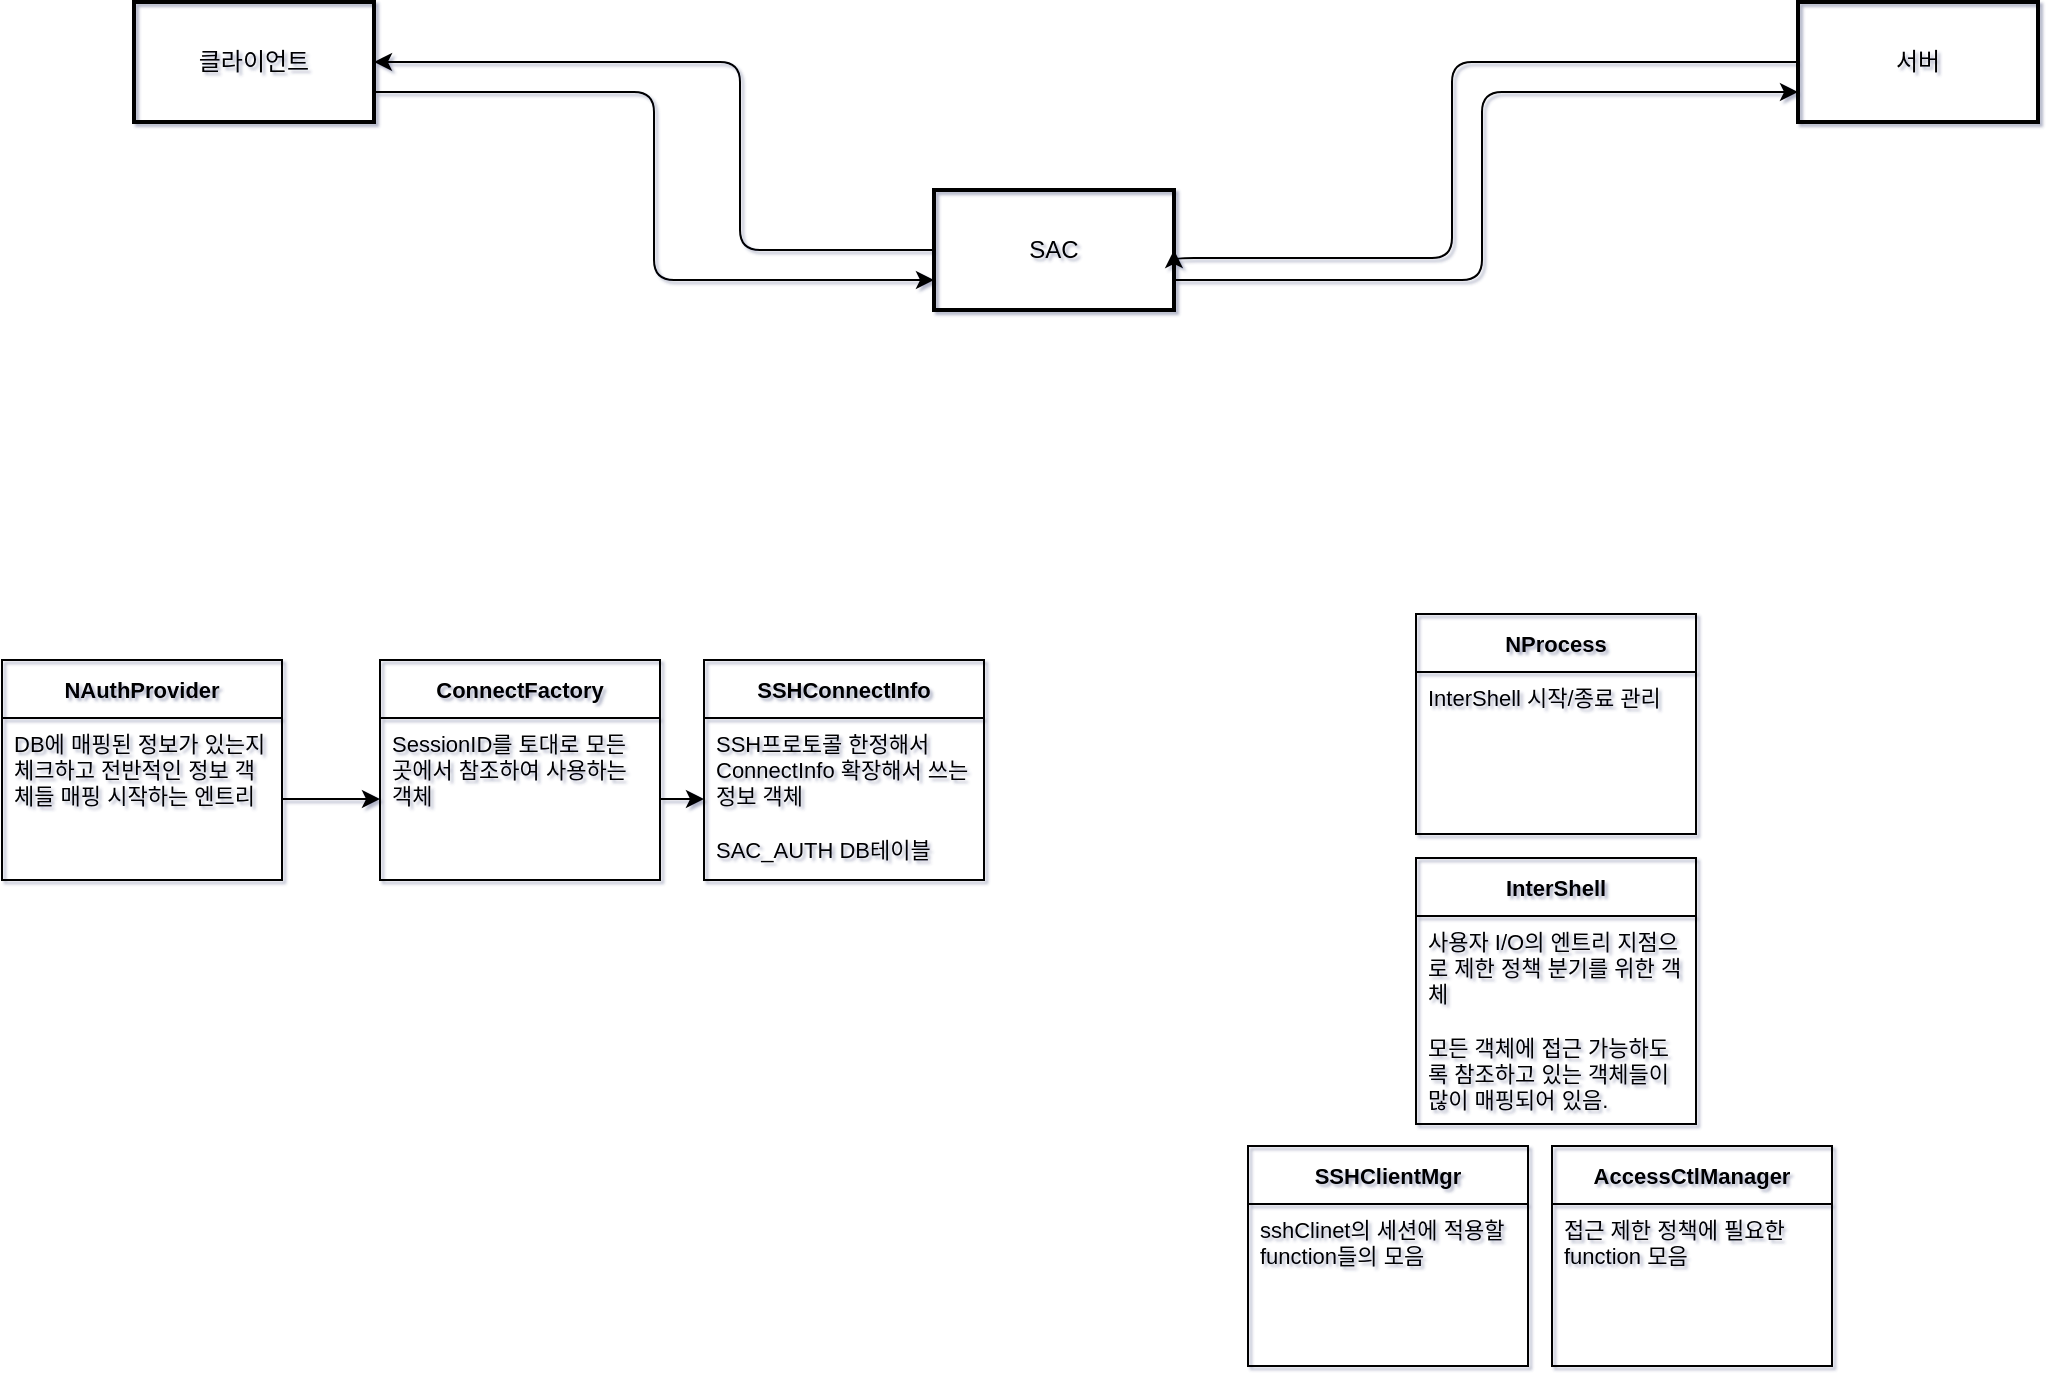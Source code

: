 <mxfile linkTarget="_top" scale="1" border="0">
    <diagram id="97UH1Q8U8gRl1qH2BKJp" name="j2ssh Structure">
        <mxGraphModel dx="1422" dy="850" grid="0" gridSize="7" guides="1" tooltips="1" connect="1" arrows="1" fold="1" page="1" pageScale="1" pageWidth="1600" pageHeight="900" background="#ffffff" math="1" shadow="1">
            <root>
                <mxCell id="0"/>
                <mxCell id="1" parent="0"/>
                <mxCell id="14" value="서버" style="rounded=0;whiteSpace=wrap;html=1;shadow=0;fontFamily=Helvetica;fontSize=12;fontColor=#000000;strokeColor=#000000;strokeWidth=2;fillColor=none;" parent="1" vertex="1">
                    <mxGeometry x="933" y="56" width="120" height="60" as="geometry"/>
                </mxCell>
                <mxCell id="31" style="edgeStyle=orthogonalEdgeStyle;shape=connector;rounded=1;html=1;exitX=0;exitY=0.5;exitDx=0;exitDy=0;entryX=1;entryY=0.5;entryDx=0;entryDy=0;labelBackgroundColor=default;fontFamily=Helvetica;fontSize=11;fontColor=#000000;endArrow=classic;strokeColor=#000000;" parent="1" source="15" target="16" edge="1">
                    <mxGeometry relative="1" as="geometry">
                        <Array as="points">
                            <mxPoint x="404" y="180"/>
                            <mxPoint x="404" y="86"/>
                        </Array>
                    </mxGeometry>
                </mxCell>
                <mxCell id="48" style="edgeStyle=orthogonalEdgeStyle;shape=connector;rounded=1;html=1;exitX=1;exitY=0.75;exitDx=0;exitDy=0;entryX=0;entryY=0.75;entryDx=0;entryDy=0;labelBackgroundColor=default;fontFamily=Helvetica;fontSize=11;fontColor=#000000;endArrow=classic;strokeColor=#000000;" parent="1" source="15" target="14" edge="1">
                    <mxGeometry relative="1" as="geometry">
                        <Array as="points">
                            <mxPoint x="775" y="195"/>
                            <mxPoint x="775" y="101"/>
                        </Array>
                    </mxGeometry>
                </mxCell>
                <mxCell id="15" value="SAC" style="rounded=0;whiteSpace=wrap;html=1;shadow=0;fontFamily=Helvetica;fontSize=12;fontColor=#000000;strokeColor=#000000;strokeWidth=2;fillColor=none;" parent="1" vertex="1">
                    <mxGeometry x="501" y="150" width="120" height="60" as="geometry"/>
                </mxCell>
                <mxCell id="47" value="" style="edgeStyle=orthogonalEdgeStyle;shape=connector;rounded=1;html=1;labelBackgroundColor=default;fontFamily=Helvetica;fontSize=11;fontColor=#000000;endArrow=classic;strokeColor=#000000;entryX=0;entryY=0.75;entryDx=0;entryDy=0;exitX=1;exitY=0.75;exitDx=0;exitDy=0;" parent="1" source="16" target="15" edge="1">
                    <mxGeometry relative="1" as="geometry">
                        <mxPoint x="161" y="196" as="targetPoint"/>
                    </mxGeometry>
                </mxCell>
                <mxCell id="16" value="클라이언트" style="rounded=0;whiteSpace=wrap;html=1;shadow=0;fontFamily=Helvetica;fontSize=12;fontColor=#000000;strokeColor=#000000;strokeWidth=2;fillColor=none;" parent="1" vertex="1">
                    <mxGeometry x="101" y="56" width="120" height="60" as="geometry"/>
                </mxCell>
                <mxCell id="18" value="" style="endArrow=classic;html=1;exitX=0;exitY=0.5;exitDx=0;exitDy=0;entryX=1;entryY=0.5;entryDx=0;entryDy=0;strokeColor=#000000;edgeStyle=orthogonalEdgeStyle;" parent="1" source="14" target="15" edge="1">
                    <mxGeometry width="50" height="50" relative="1" as="geometry">
                        <mxPoint x="565" y="395" as="sourcePoint"/>
                        <mxPoint x="615" y="345" as="targetPoint"/>
                        <Array as="points">
                            <mxPoint x="760" y="86"/>
                            <mxPoint x="760" y="184"/>
                            <mxPoint x="621" y="184"/>
                        </Array>
                    </mxGeometry>
                </mxCell>
                <mxCell id="23" value="ConnectFactory" style="swimlane;fontStyle=1;align=center;verticalAlign=middle;childLayout=stackLayout;horizontal=1;startSize=29;horizontalStack=0;resizeParent=1;resizeParentMax=0;resizeLast=0;collapsible=0;marginBottom=0;fontFamily=Helvetica;fontSize=11;fontColor=#000000;fillColor=none;gradientColor=none;strokeColor=#000000;labelBackgroundColor=none;labelBorderColor=none;whiteSpace=wrap;spacing=2;" parent="1" vertex="1">
                    <mxGeometry x="224" y="385" width="140" height="110" as="geometry"/>
                </mxCell>
                <mxCell id="26" value="SessionID를 토대로 모든 곳에서 참조하여 사용하는 객체" style="text;strokeColor=#000000;fillColor=none;align=left;verticalAlign=top;spacingLeft=4;spacingRight=4;overflow=hidden;rotatable=0;points=[[0,0.5],[1,0.5]];portConstraint=eastwest;fontFamily=Helvetica;fontSize=11;fontColor=#000000;gradientColor=none;labelBackgroundColor=none;labelBorderColor=none;whiteSpace=wrap;spacing=2;" parent="23" vertex="1">
                    <mxGeometry y="29" width="140" height="81" as="geometry"/>
                </mxCell>
                <mxCell id="32" value="NAuthProvider" style="swimlane;fontStyle=1;align=center;verticalAlign=middle;childLayout=stackLayout;horizontal=1;startSize=29;horizontalStack=0;resizeParent=1;resizeParentMax=0;resizeLast=0;collapsible=0;marginBottom=0;fontFamily=Helvetica;fontSize=11;fontColor=#000000;fillColor=none;gradientColor=none;strokeColor=#000000;labelBackgroundColor=none;labelBorderColor=none;whiteSpace=wrap;spacing=2;" parent="1" vertex="1">
                    <mxGeometry x="35" y="385" width="140" height="110" as="geometry"/>
                </mxCell>
                <mxCell id="33" value="DB에 매핑된 정보가 있는지 체크하고 전반적인 정보 객체들 매핑 시작하는 엔트리" style="text;strokeColor=#000000;fillColor=none;align=left;verticalAlign=top;spacingLeft=4;spacingRight=4;overflow=hidden;rotatable=0;points=[[0,0.5],[1,0.5]];portConstraint=eastwest;fontFamily=Helvetica;fontSize=11;fontColor=#000000;gradientColor=none;labelBackgroundColor=none;labelBorderColor=none;whiteSpace=wrap;fontStyle=0;spacing=2;" parent="32" vertex="1">
                    <mxGeometry y="29" width="140" height="81" as="geometry"/>
                </mxCell>
                <mxCell id="34" value="SSHConnectInfo" style="swimlane;fontStyle=1;align=center;verticalAlign=middle;childLayout=stackLayout;horizontal=1;startSize=29;horizontalStack=0;resizeParent=1;resizeParentMax=0;resizeLast=0;collapsible=0;marginBottom=0;fontFamily=Helvetica;fontSize=11;fontColor=#000000;fillColor=none;gradientColor=none;strokeColor=#000000;labelBackgroundColor=none;labelBorderColor=none;whiteSpace=wrap;spacing=2;" parent="1" vertex="1">
                    <mxGeometry x="386" y="385" width="140" height="110" as="geometry"/>
                </mxCell>
                <mxCell id="35" value="SSH프로토콜 한정해서&#10;ConnectInfo 확장해서 쓰는 정보 객체&#10;&#10;SAC_AUTH DB테이블" style="text;strokeColor=#000000;fillColor=none;align=left;verticalAlign=top;spacingLeft=4;spacingRight=4;overflow=hidden;rotatable=0;points=[[0,0.5],[1,0.5]];portConstraint=eastwest;fontFamily=Helvetica;fontSize=11;fontColor=#000000;gradientColor=none;labelBackgroundColor=none;labelBorderColor=none;whiteSpace=wrap;fontStyle=0;spacing=2;" parent="34" vertex="1">
                    <mxGeometry y="29" width="140" height="81" as="geometry"/>
                </mxCell>
                <mxCell id="36" value="AccessCtlManager" style="swimlane;fontStyle=1;align=center;verticalAlign=middle;childLayout=stackLayout;horizontal=1;startSize=29;horizontalStack=0;resizeParent=1;resizeParentMax=0;resizeLast=0;collapsible=0;marginBottom=0;fontFamily=Helvetica;fontSize=11;fontColor=#000000;fillColor=none;gradientColor=none;strokeColor=#000000;labelBackgroundColor=none;labelBorderColor=none;whiteSpace=wrap;spacing=2;" parent="1" vertex="1">
                    <mxGeometry x="810" y="628" width="140" height="110" as="geometry"/>
                </mxCell>
                <mxCell id="37" value="접근 제한 정책에 필요한 function 모음" style="text;strokeColor=#000000;fillColor=none;align=left;verticalAlign=top;spacingLeft=4;spacingRight=4;overflow=hidden;rotatable=0;points=[[0,0.5],[1,0.5]];portConstraint=eastwest;fontFamily=Helvetica;fontSize=11;fontColor=#000000;gradientColor=none;labelBackgroundColor=none;labelBorderColor=none;whiteSpace=wrap;fontStyle=0;spacing=2;" parent="36" vertex="1">
                    <mxGeometry y="29" width="140" height="81" as="geometry"/>
                </mxCell>
                <mxCell id="38" value="NProcess" style="swimlane;fontStyle=1;align=center;verticalAlign=middle;childLayout=stackLayout;horizontal=1;startSize=29;horizontalStack=0;resizeParent=1;resizeParentMax=0;resizeLast=0;collapsible=0;marginBottom=0;fontFamily=Helvetica;fontSize=11;fontColor=#000000;fillColor=none;gradientColor=none;strokeColor=#000000;labelBackgroundColor=none;labelBorderColor=none;whiteSpace=wrap;spacing=2;" parent="1" vertex="1">
                    <mxGeometry x="742" y="362" width="140" height="110" as="geometry"/>
                </mxCell>
                <mxCell id="39" value="InterShell 시작/종료 관리" style="text;strokeColor=#000000;fillColor=none;align=left;verticalAlign=top;spacingLeft=4;spacingRight=4;overflow=hidden;rotatable=0;points=[[0,0.5],[1,0.5]];portConstraint=eastwest;fontFamily=Helvetica;fontSize=11;fontColor=#000000;gradientColor=none;labelBackgroundColor=none;labelBorderColor=none;whiteSpace=wrap;fontStyle=0;spacing=2;" parent="38" vertex="1">
                    <mxGeometry y="29" width="140" height="81" as="geometry"/>
                </mxCell>
                <mxCell id="40" value="InterShell" style="swimlane;fontStyle=1;align=center;verticalAlign=middle;childLayout=stackLayout;horizontal=1;startSize=29;horizontalStack=0;resizeParent=1;resizeParentMax=0;resizeLast=0;collapsible=0;marginBottom=0;fontFamily=Helvetica;fontSize=11;fontColor=#000000;fillColor=none;gradientColor=none;strokeColor=#000000;labelBackgroundColor=none;labelBorderColor=none;whiteSpace=wrap;spacing=2;" parent="1" vertex="1">
                    <mxGeometry x="742" y="484" width="140" height="133" as="geometry"/>
                </mxCell>
                <mxCell id="41" value="사용자 I/O의 엔트리 지점으로 제한 정책 분기를 위한 객체&#10;&#10;모든 객체에 접근 가능하도록 참조하고 있는 객체들이 많이 매핑되어 있음." style="text;strokeColor=#000000;fillColor=none;align=left;verticalAlign=top;spacingLeft=4;spacingRight=4;overflow=hidden;rotatable=0;points=[[0,0.5],[1,0.5]];portConstraint=eastwest;fontFamily=Helvetica;fontSize=11;fontColor=#000000;gradientColor=none;labelBackgroundColor=none;labelBorderColor=none;whiteSpace=wrap;fontStyle=0;spacing=2;" parent="40" vertex="1">
                    <mxGeometry y="29" width="140" height="104" as="geometry"/>
                </mxCell>
                <mxCell id="42" value="SSHClientMgr" style="swimlane;fontStyle=1;align=center;verticalAlign=middle;childLayout=stackLayout;horizontal=1;startSize=29;horizontalStack=0;resizeParent=1;resizeParentMax=0;resizeLast=0;collapsible=0;marginBottom=0;fontFamily=Helvetica;fontSize=11;fontColor=#000000;fillColor=none;gradientColor=none;strokeColor=#000000;labelBackgroundColor=none;labelBorderColor=none;whiteSpace=wrap;spacing=2;" parent="1" vertex="1">
                    <mxGeometry x="658" y="628" width="140" height="110" as="geometry"/>
                </mxCell>
                <mxCell id="43" value="sshClinet의 세션에 적용할 function들의 모음" style="text;strokeColor=#000000;fillColor=none;align=left;verticalAlign=top;spacingLeft=4;spacingRight=4;overflow=hidden;rotatable=0;points=[[0,0.5],[1,0.5]];portConstraint=eastwest;fontFamily=Helvetica;fontSize=11;fontColor=#000000;gradientColor=none;labelBackgroundColor=none;labelBorderColor=none;whiteSpace=wrap;fontStyle=0;spacing=2;" parent="42" vertex="1">
                    <mxGeometry y="29" width="140" height="81" as="geometry"/>
                </mxCell>
                <mxCell id="aKyI3r20wtixxWsC-phg-48" style="edgeStyle=orthogonalEdgeStyle;shape=connector;rounded=1;html=1;exitX=1;exitY=0.5;exitDx=0;exitDy=0;labelBackgroundColor=default;fontFamily=Helvetica;fontSize=11;fontColor=#000000;endArrow=classic;strokeColor=#000000;" parent="1" source="33" target="26" edge="1">
                    <mxGeometry relative="1" as="geometry"/>
                </mxCell>
                <mxCell id="aKyI3r20wtixxWsC-phg-49" style="edgeStyle=orthogonalEdgeStyle;shape=connector;rounded=1;html=1;exitX=1;exitY=0.5;exitDx=0;exitDy=0;entryX=0;entryY=0.5;entryDx=0;entryDy=0;labelBackgroundColor=default;fontFamily=Helvetica;fontSize=11;fontColor=#000000;endArrow=classic;strokeColor=#000000;" parent="1" source="26" target="35" edge="1">
                    <mxGeometry relative="1" as="geometry">
                        <mxPoint x="409.02" y="497.529" as="targetPoint"/>
                    </mxGeometry>
                </mxCell>
            </root>
        </mxGraphModel>
    </diagram>
    <diagram name="SSHD Structure" id="5Btqrcy8nwT3STlkHEey">
        <mxGraphModel dx="1422" dy="850" grid="0" gridSize="7" guides="1" tooltips="1" connect="0" arrows="1" fold="1" page="1" pageScale="1" pageWidth="1654" pageHeight="1169" background="#FFFFFF" math="1" shadow="1">
            <root>
                <mxCell id="zWn4Wl6nGkiOWj4hIkpI-0"/>
                <mxCell id="zWn4Wl6nGkiOWj4hIkpI-1" parent="zWn4Wl6nGkiOWj4hIkpI-0"/>
                <mxCell id="uM59Oh4AlOaBbhyoS76m-6" style="edgeStyle=none;html=1;exitX=1;exitY=0.25;exitDx=0;exitDy=0;entryX=0.007;entryY=0.065;entryDx=0;entryDy=0;entryPerimeter=0;fontColor=#000000;startArrow=none;startFill=0;strokeColor=#000000;" parent="zWn4Wl6nGkiOWj4hIkpI-1" source="7X2a1pH_mlBBPV4h_tW4-0" target="7X2a1pH_mlBBPV4h_tW4-3" edge="1">
                    <mxGeometry relative="1" as="geometry"/>
                </mxCell>
                <mxCell id="7X2a1pH_mlBBPV4h_tW4-0" value="ConnectionSshSessionFactory" style="swimlane;fontStyle=1;align=center;verticalAlign=middle;childLayout=stackLayout;horizontal=1;startSize=29;horizontalStack=0;resizeParent=1;resizeParentMax=0;resizeLast=0;collapsible=0;marginBottom=0;fontFamily=Helvetica;fontSize=11;fontColor=#000000;fillColor=none;gradientColor=none;strokeColor=#000000;labelBackgroundColor=none;labelBorderColor=none;whiteSpace=wrap;spacing=2;" parent="zWn4Wl6nGkiOWj4hIkpI-1" vertex="1">
                    <mxGeometry x="619" y="153" width="140" height="110" as="geometry"/>
                </mxCell>
                <mxCell id="7X2a1pH_mlBBPV4h_tW4-1" value="SessionID를 토대로 모든 곳에서 참조하여 사용하는 객체" style="text;strokeColor=#000000;fillColor=none;align=left;verticalAlign=top;spacingLeft=4;spacingRight=4;overflow=hidden;rotatable=0;points=[[0,0.5],[1,0.5]];portConstraint=eastwest;fontFamily=Helvetica;fontSize=11;fontColor=#000000;gradientColor=none;labelBackgroundColor=none;labelBorderColor=none;whiteSpace=wrap;spacing=2;" parent="7X2a1pH_mlBBPV4h_tW4-0" vertex="1">
                    <mxGeometry y="29" width="140" height="81" as="geometry"/>
                </mxCell>
                <mxCell id="7X2a1pH_mlBBPV4h_tW4-2" value="Connection{Protocol}Session" style="swimlane;fontStyle=1;align=center;verticalAlign=middle;childLayout=stackLayout;horizontal=1;startSize=25;horizontalStack=0;resizeParent=1;resizeParentMax=0;resizeLast=0;collapsible=0;marginBottom=0;fontFamily=Helvetica;fontSize=11;fontColor=#000000;fillColor=none;gradientColor=none;strokeColor=#000000;labelBackgroundColor=none;labelBorderColor=none;whiteSpace=wrap;spacing=2;" parent="zWn4Wl6nGkiOWj4hIkpI-1" vertex="1">
                    <mxGeometry x="789" y="128" width="140" height="187" as="geometry"/>
                </mxCell>
                <mxCell id="7X2a1pH_mlBBPV4h_tW4-3" value="SSH프로토콜 한정해서&#10;ConnectInfo 확장해서 쓰는 정보 객체&#10;&#10;SAC_AUTH DB테이블&#10;&#10;클라이언트 세션,&#10;서버 세션 매핑되는 곳" style="text;strokeColor=#000000;fillColor=none;align=left;verticalAlign=top;spacingLeft=4;spacingRight=4;overflow=hidden;rotatable=0;points=[[0,0.5],[1,0.5]];portConstraint=eastwest;fontFamily=Helvetica;fontSize=11;fontColor=#000000;gradientColor=none;labelBackgroundColor=none;labelBorderColor=none;whiteSpace=wrap;fontStyle=0;spacing=2;" parent="7X2a1pH_mlBBPV4h_tW4-2" vertex="1">
                    <mxGeometry y="25" width="140" height="123" as="geometry"/>
                </mxCell>
                <mxCell id="snjfuIhtezAYLeXc8O_9-11" value="서버 세션&#10;클라이언트 세션" style="text;strokeColor=#000000;fillColor=none;align=left;verticalAlign=top;spacingLeft=4;spacingRight=4;overflow=hidden;rotatable=0;points=[[0,0.5],[1,0.5]];portConstraint=eastwest;fontFamily=Helvetica;fontSize=11;fontColor=#000000;gradientColor=none;labelBackgroundColor=none;labelBorderColor=none;whiteSpace=wrap;fontStyle=0;spacing=2;" parent="7X2a1pH_mlBBPV4h_tW4-2" vertex="1">
                    <mxGeometry y="148" width="140" height="39" as="geometry"/>
                </mxCell>
                <mxCell id="HfLbDZ5mI7VhBHE0PL91-0" value="SshInterCommand" style="swimlane;fontStyle=1;align=center;verticalAlign=middle;childLayout=stackLayout;horizontal=1;startSize=29;horizontalStack=0;resizeParent=1;resizeParentMax=0;resizeLast=0;collapsible=0;marginBottom=0;fontFamily=Helvetica;fontSize=11;fontColor=#000000;fillColor=none;gradientColor=none;strokeColor=#000000;labelBackgroundColor=none;labelBorderColor=none;whiteSpace=wrap;spacing=2;" parent="zWn4Wl6nGkiOWj4hIkpI-1" vertex="1">
                    <mxGeometry x="685" y="700" width="126" height="133" as="geometry"/>
                </mxCell>
                <mxCell id="HfLbDZ5mI7VhBHE0PL91-1" value="서버 접근 제어 분기점." style="text;strokeColor=#000000;fillColor=none;align=left;verticalAlign=top;spacingLeft=4;spacingRight=4;overflow=hidden;rotatable=0;points=[[0,0.5],[1,0.5]];portConstraint=eastwest;fontFamily=Helvetica;fontSize=11;fontColor=#000000;gradientColor=none;labelBackgroundColor=none;labelBorderColor=none;fontStyle=0;spacing=2;whiteSpace=wrap;" parent="HfLbDZ5mI7VhBHE0PL91-0" vertex="1">
                    <mxGeometry y="29" width="126" height="104" as="geometry"/>
                </mxCell>
                <mxCell id="Mp1FBrk2OlYJx9xuw5lp-4" value="중계" style="edgeStyle=orthogonalEdgeStyle;html=1;exitX=1;exitY=0.5;exitDx=0;exitDy=0;entryX=0;entryY=0.5;entryDx=0;entryDy=0;fontColor=#000000;startArrow=none;startFill=0;endSize=6;strokeColor=#000000;labelBackgroundColor=none;verticalAlign=middle;labelPosition=left;verticalLabelPosition=middle;align=right;strokeWidth=2;" parent="zWn4Wl6nGkiOWj4hIkpI-1" source="Mp1FBrk2OlYJx9xuw5lp-1" target="HfLbDZ5mI7VhBHE0PL91-0" edge="1">
                    <mxGeometry relative="1" as="geometry">
                        <Array as="points">
                            <mxPoint x="521" y="330"/>
                            <mxPoint x="521" y="767"/>
                        </Array>
                    </mxGeometry>
                </mxCell>
                <mxCell id="Mp1FBrk2OlYJx9xuw5lp-0" value="SSHD SSH Server" style="swimlane;fontStyle=1;align=center;verticalAlign=middle;childLayout=stackLayout;horizontal=1;startSize=29;horizontalStack=0;resizeParent=1;resizeParentMax=0;resizeLast=0;collapsible=0;marginBottom=0;fontFamily=Helvetica;fontSize=11;fontColor=#000000;fillColor=none;gradientColor=none;strokeColor=#000000;labelBackgroundColor=none;labelBorderColor=none;whiteSpace=wrap;spacing=2;" parent="zWn4Wl6nGkiOWj4hIkpI-1" vertex="1">
                    <mxGeometry x="351" y="260" width="140" height="110" as="geometry"/>
                </mxCell>
                <mxCell id="Mp1FBrk2OlYJx9xuw5lp-1" value="Auth 요청 시, InterCommand로 ServerSession을 전달한다." style="text;strokeColor=#000000;fillColor=none;align=left;verticalAlign=top;spacingLeft=4;spacingRight=4;overflow=hidden;rotatable=0;points=[[0,0.5],[1,0.5]];portConstraint=eastwest;fontFamily=Helvetica;fontSize=11;fontColor=#000000;gradientColor=none;labelBackgroundColor=none;labelBorderColor=none;whiteSpace=wrap;fontStyle=0;spacing=2;" parent="Mp1FBrk2OlYJx9xuw5lp-0" vertex="1">
                    <mxGeometry y="29" width="140" height="81" as="geometry"/>
                </mxCell>
                <mxCell id="Mp1FBrk2OlYJx9xuw5lp-2" value="SSHD SSH Client" style="swimlane;fontStyle=1;align=center;verticalAlign=middle;childLayout=stackLayout;horizontal=1;startSize=29;horizontalStack=0;resizeParent=1;resizeParentMax=0;resizeLast=0;collapsible=0;marginBottom=0;fontFamily=Helvetica;fontSize=11;fontColor=#000000;fillColor=none;gradientColor=none;strokeColor=#000000;labelBackgroundColor=none;labelBorderColor=none;whiteSpace=wrap;spacing=2;" parent="zWn4Wl6nGkiOWj4hIkpI-1" vertex="1">
                    <mxGeometry x="999" y="313" width="140" height="110" as="geometry"/>
                </mxCell>
                <mxCell id="Mp1FBrk2OlYJx9xuw5lp-3" value="생성 뒤 InterCommand로 세션을 전달" style="text;strokeColor=#000000;fillColor=none;align=left;verticalAlign=top;spacingLeft=4;spacingRight=4;overflow=hidden;rotatable=0;points=[[0,0.5],[1,0.5]];portConstraint=eastwest;fontFamily=Helvetica;fontSize=11;fontColor=#000000;gradientColor=none;labelBackgroundColor=none;labelBorderColor=none;whiteSpace=wrap;fontStyle=0;spacing=2;" parent="Mp1FBrk2OlYJx9xuw5lp-2" vertex="1">
                    <mxGeometry y="29" width="140" height="81" as="geometry"/>
                </mxCell>
                <mxCell id="Mp1FBrk2OlYJx9xuw5lp-9" value="중계" style="edgeStyle=orthogonalEdgeStyle;html=1;exitX=1;exitY=0.5;exitDx=0;exitDy=0;fontColor=#000000;startArrow=none;startFill=0;endSize=6;strokeColor=#000000;labelBackgroundColor=none;verticalAlign=top;labelPosition=right;verticalLabelPosition=bottom;align=left;entryX=0.992;entryY=0.385;entryDx=0;entryDy=0;entryPerimeter=0;strokeWidth=2;" parent="zWn4Wl6nGkiOWj4hIkpI-1" source="Mp1FBrk2OlYJx9xuw5lp-3" target="HfLbDZ5mI7VhBHE0PL91-1" edge="1">
                    <mxGeometry relative="1" as="geometry">
                        <mxPoint x="790" y="455" as="targetPoint"/>
                    </mxGeometry>
                </mxCell>
                <mxCell id="snjfuIhtezAYLeXc8O_9-12" value="create" style="edgeStyle=orthogonalEdgeStyle;html=1;exitX=1;exitY=0.5;exitDx=0;exitDy=0;entryX=0;entryY=0.5;entryDx=0;entryDy=0;fontColor=#000000;startArrow=none;startFill=0;endSize=6;strokeColor=#000000;labelBackgroundColor=none;verticalAlign=bottom;" parent="zWn4Wl6nGkiOWj4hIkpI-1" source="Mp1FBrk2OlYJx9xuw5lp-1" target="Mp1FBrk2OlYJx9xuw5lp-3" edge="1">
                    <mxGeometry relative="1" as="geometry">
                        <Array as="points">
                            <mxPoint x="622" y="330"/>
                            <mxPoint x="622" y="383"/>
                        </Array>
                    </mxGeometry>
                </mxCell>
                <mxCell id="aFpW07qmKx8GNFEeJL4b-0" value="create" style="edgeStyle=orthogonalEdgeStyle;html=1;exitX=1;exitY=0.5;exitDx=0;exitDy=0;entryX=0;entryY=0.5;entryDx=0;entryDy=0;fontColor=#000000;startArrow=none;startFill=0;endSize=6;strokeColor=#000000;labelBackgroundColor=none;verticalAlign=middle;labelPosition=left;verticalLabelPosition=middle;align=right;" parent="zWn4Wl6nGkiOWj4hIkpI-1" source="Mp1FBrk2OlYJx9xuw5lp-1" target="7X2a1pH_mlBBPV4h_tW4-0" edge="1">
                    <mxGeometry relative="1" as="geometry">
                        <Array as="points">
                            <mxPoint x="588" y="330"/>
                            <mxPoint x="588" y="208"/>
                        </Array>
                    </mxGeometry>
                </mxCell>
                <mxCell id="aFpW07qmKx8GNFEeJL4b-1" value="create" style="edgeStyle=orthogonalEdgeStyle;html=1;fontColor=#000000;startArrow=none;startFill=0;endSize=6;strokeColor=#000000;labelBackgroundColor=none;verticalAlign=bottom;labelPosition=center;verticalLabelPosition=top;align=center;" parent="zWn4Wl6nGkiOWj4hIkpI-1" source="Mp1FBrk2OlYJx9xuw5lp-1" target="HfLbDZ5mI7VhBHE0PL91-0" edge="1">
                    <mxGeometry relative="1" as="geometry">
                        <mxPoint x="561" y="395" as="sourcePoint"/>
                        <mxPoint x="626" y="215" as="targetPoint"/>
                        <Array as="points">
                            <mxPoint x="605" y="330"/>
                            <mxPoint x="605" y="494"/>
                            <mxPoint x="748" y="494"/>
                        </Array>
                    </mxGeometry>
                </mxCell>
            </root>
        </mxGraphModel>
    </diagram>
    <diagram name="vt100sim" id="vh5XfCqw_GFKdZKsEZm1">
        <mxGraphModel dx="1422" dy="850" grid="0" gridSize="7" guides="1" tooltips="1" connect="0" arrows="1" fold="1" page="1" pageScale="1" pageWidth="1654" pageHeight="1169" background="#FFFFFF" math="1" shadow="1">
            <root>
                <mxCell id="dNdpUefoseMkimW8_U6S-0"/>
                <mxCell id="dNdpUefoseMkimW8_U6S-1" parent="dNdpUefoseMkimW8_U6S-0"/>
                <mxCell id="7w8qD0XvZqeShkT2EO3L-0" value="VT100Simulacrum" style="swimlane;fontStyle=1;align=center;verticalAlign=middle;childLayout=stackLayout;horizontal=1;startSize=29;horizontalStack=0;resizeParent=1;resizeParentMax=0;resizeLast=0;collapsible=0;marginBottom=0;fontFamily=Helvetica;fontSize=11;fontColor=#000000;fillColor=none;gradientColor=none;strokeColor=#000000;labelBackgroundColor=none;labelBorderColor=none;whiteSpace=wrap;spacing=2;" parent="dNdpUefoseMkimW8_U6S-1" vertex="1">
                    <mxGeometry x="159" y="86" width="140" height="110" as="geometry"/>
                </mxCell>
                <mxCell id="7w8qD0XvZqeShkT2EO3L-1" value="asf" style="text;strokeColor=#000000;fillColor=none;align=left;verticalAlign=top;spacingLeft=4;spacingRight=4;overflow=hidden;rotatable=0;points=[[0,0.5],[1,0.5]];portConstraint=eastwest;fontFamily=Helvetica;fontSize=11;fontColor=#000000;gradientColor=none;labelBackgroundColor=none;labelBorderColor=none;whiteSpace=wrap;fontStyle=0;spacing=2;" parent="7w8qD0XvZqeShkT2EO3L-0" vertex="1">
                    <mxGeometry y="29" width="140" height="81" as="geometry"/>
                </mxCell>
                <mxCell id="7w8qD0XvZqeShkT2EO3L-2" value="VT100SimuacrumSuncThread" style="swimlane;fontStyle=1;align=center;verticalAlign=middle;childLayout=stackLayout;horizontal=1;startSize=29;horizontalStack=0;resizeParent=1;resizeParentMax=0;resizeLast=0;collapsible=0;marginBottom=0;fontFamily=Helvetica;fontSize=11;fontColor=#000000;fillColor=none;gradientColor=none;strokeColor=#000000;labelBackgroundColor=none;labelBorderColor=none;whiteSpace=wrap;spacing=2;" parent="dNdpUefoseMkimW8_U6S-1" vertex="1">
                    <mxGeometry x="312" y="86" width="140" height="110" as="geometry"/>
                </mxCell>
                <mxCell id="7w8qD0XvZqeShkT2EO3L-3" value="sf" style="text;strokeColor=#000000;fillColor=none;align=left;verticalAlign=top;spacingLeft=4;spacingRight=4;overflow=hidden;rotatable=0;points=[[0,0.5],[1,0.5]];portConstraint=eastwest;fontFamily=Helvetica;fontSize=11;fontColor=#000000;gradientColor=none;labelBackgroundColor=none;labelBorderColor=none;whiteSpace=wrap;fontStyle=0;spacing=2;" parent="7w8qD0XvZqeShkT2EO3L-2" vertex="1">
                    <mxGeometry y="29" width="140" height="81" as="geometry"/>
                </mxCell>
            </root>
        </mxGraphModel>
    </diagram>
    <diagram name="SAC Command" id="EzbbHJml70Rp0X8iG2aW">
        <mxGraphModel dx="1473" dy="850" grid="0" gridSize="7" guides="1" tooltips="1" connect="0" arrows="1" fold="1" page="0" pageScale="1" pageWidth="1654" pageHeight="1169" background="#FFFFFF" math="1" shadow="1">
            <root>
                <mxCell id="V7Y15WnvLxom10lCSwcC-0"/>
                <mxCell id="V7Y15WnvLxom10lCSwcC-1" parent="V7Y15WnvLxom10lCSwcC-0"/>
                <mxCell id="1jeTHhUdexhR54x69EbI-8" value="SAC Command restrict(2022-09-19) flow chart(순서도)" style="text;align=center;verticalAlign=middle;resizable=0;points=[];autosize=1;strokeColor=none;fillColor=none;fontColor=#000000;html=1;fontSize=20;" vertex="1" parent="V7Y15WnvLxom10lCSwcC-1">
                    <mxGeometry x="392" y="318" width="495" height="28" as="geometry"/>
                </mxCell>
                <mxCell id="Tz07jsN3shnL4epCAfXI-4" value="" style="edgeStyle=none;html=1;fontFamily=Helvetica;fontSize=20;fontColor=#000000;strokeColor=#000000;entryX=0.504;entryY=0.023;entryDx=0;entryDy=0;entryPerimeter=0;" edge="1" parent="V7Y15WnvLxom10lCSwcC-1" source="Ic-RbeoyGOrZ4tEKTS66-11" target="Ic-RbeoyGOrZ4tEKTS66-0">
                    <mxGeometry relative="1" as="geometry">
                        <mxPoint x="491.586" y="457" as="sourcePoint"/>
                        <mxPoint x="491.5" y="522" as="targetPoint"/>
                    </mxGeometry>
                </mxCell>
                <mxCell id="Ic-RbeoyGOrZ4tEKTS66-3" value="Yes" style="edgeStyle=none;html=1;fontFamily=Helvetica;fontSize=10;fontColor=#000000;strokeColor=#000000;labelBackgroundColor=none;verticalAlign=top;labelPosition=center;verticalLabelPosition=bottom;align=center;fontStyle=1;exitX=0.948;exitY=0.477;exitDx=0;exitDy=0;exitPerimeter=0;entryX=-0.004;entryY=0.367;entryDx=0;entryDy=0;entryPerimeter=0;" edge="1" parent="V7Y15WnvLxom10lCSwcC-1" source="Ic-RbeoyGOrZ4tEKTS66-0" target="Ic-RbeoyGOrZ4tEKTS66-10">
                    <mxGeometry relative="1" as="geometry">
                        <mxPoint x="644.474" y="634" as="targetPoint"/>
                    </mxGeometry>
                </mxCell>
                <mxCell id="Ic-RbeoyGOrZ4tEKTS66-7" value="no" style="edgeStyle=none;html=1;labelBackgroundColor=none;fontFamily=Helvetica;fontSize=10;fontColor=#000000;strokeColor=#000000;labelPosition=right;verticalLabelPosition=middle;align=left;verticalAlign=middle;" edge="1" parent="V7Y15WnvLxom10lCSwcC-1" source="Ic-RbeoyGOrZ4tEKTS66-0" target="Ic-RbeoyGOrZ4tEKTS66-9">
                    <mxGeometry relative="1" as="geometry">
                        <mxPoint x="491.5" y="1010" as="targetPoint"/>
                    </mxGeometry>
                </mxCell>
                <mxCell id="Ic-RbeoyGOrZ4tEKTS66-0" value="Command_control_use?" style="strokeWidth=2;html=1;shape=mxgraph.flowchart.decision;whiteSpace=wrap;rounded=1;fontFamily=Helvetica;fontSize=20;fillColor=#eeeeee;strokeColor=#36393d;fontColor=#000000;" vertex="1" parent="V7Y15WnvLxom10lCSwcC-1">
                    <mxGeometry x="421.75" y="538" width="139.5" height="44" as="geometry"/>
                </mxCell>
                <mxCell id="Ic-RbeoyGOrZ4tEKTS66-2" value="&lt;font style=&quot;font-size: 8px&quot;&gt;사용자 설정(명령어 제어)&lt;/font&gt;" style="text;html=1;align=center;verticalAlign=middle;resizable=0;points=[];autosize=1;strokeColor=none;fillColor=none;fontSize=20;fontFamily=Helvetica;fontColor=#000000;" vertex="1" parent="V7Y15WnvLxom10lCSwcC-1">
                    <mxGeometry x="358" y="557" width="100" height="33" as="geometry"/>
                </mxCell>
                <mxCell id="Ic-RbeoyGOrZ4tEKTS66-9" value="&lt;span style=&quot;font-size: 20px&quot;&gt;Run command&lt;/span&gt;" style="strokeWidth=2;html=1;shape=mxgraph.flowchart.document2;whiteSpace=wrap;size=0.25;rounded=1;fontFamily=Helvetica;fontSize=10;fontColor=#333333;fillColor=#f5f5f5;strokeColor=#666666;" vertex="1" parent="V7Y15WnvLxom10lCSwcC-1">
                    <mxGeometry x="395.75" y="944" width="191.5" height="60" as="geometry"/>
                </mxCell>
                <mxCell id="Ic-RbeoyGOrZ4tEKTS66-14" style="edgeStyle=none;html=1;entryX=0.5;entryY=0.045;entryDx=0;entryDy=0;entryPerimeter=0;labelBackgroundColor=none;fontFamily=Helvetica;fontSize=15;fontColor=#000000;strokeColor=#000000;" edge="1" parent="V7Y15WnvLxom10lCSwcC-1" source="Ic-RbeoyGOrZ4tEKTS66-10" target="Ic-RbeoyGOrZ4tEKTS66-13">
                    <mxGeometry relative="1" as="geometry"/>
                </mxCell>
                <mxCell id="Ic-RbeoyGOrZ4tEKTS66-10" value="Check Command" style="rounded=1;whiteSpace=wrap;html=1;absoluteArcSize=1;arcSize=14;strokeWidth=2;fontFamily=Helvetica;fontSize=20;fillColor=#f5f5f5;strokeColor=#666666;fontColor=#333333;" vertex="1" parent="V7Y15WnvLxom10lCSwcC-1">
                    <mxGeometry x="660" y="535" width="135" height="66" as="geometry"/>
                </mxCell>
                <mxCell id="Ic-RbeoyGOrZ4tEKTS66-11" value="buffered command" style="verticalLabelPosition=middle;verticalAlign=middle;html=1;shape=mxgraph.flowchart.on-page_reference;rounded=1;fontFamily=Helvetica;fontSize=15;fontColor=#333333;strokeColor=#666666;strokeWidth=2;fillColor=#f5f5f5;labelPosition=center;align=center;fontStyle=1" vertex="1" parent="V7Y15WnvLxom10lCSwcC-1">
                    <mxGeometry x="461.5" y="388" width="60" height="60" as="geometry"/>
                </mxCell>
                <mxCell id="Ic-RbeoyGOrZ4tEKTS66-13" value="Use WhiteList?" style="strokeWidth=2;html=1;shape=mxgraph.flowchart.decision;whiteSpace=wrap;rounded=1;fontFamily=Helvetica;fontSize=20;fillColor=#eeeeee;strokeColor=#36393d;fontColor=#000000;" vertex="1" parent="V7Y15WnvLxom10lCSwcC-1">
                    <mxGeometry x="665.5" y="666" width="232" height="44" as="geometry"/>
                </mxCell>
                <mxCell id="Ic-RbeoyGOrZ4tEKTS66-15" value="no" style="edgeStyle=orthogonalEdgeStyle;html=1;labelBackgroundColor=none;fontFamily=Helvetica;fontSize=10;fontColor=#000000;strokeColor=#000000;labelPosition=right;verticalLabelPosition=middle;align=left;verticalAlign=middle;exitX=0.502;exitY=1.045;exitDx=0;exitDy=0;exitPerimeter=0;" edge="1" parent="V7Y15WnvLxom10lCSwcC-1" source="Ic-RbeoyGOrZ4tEKTS66-13">
                    <mxGeometry relative="1" as="geometry">
                        <mxPoint x="802" y="766" as="sourcePoint"/>
                        <mxPoint x="589" y="974" as="targetPoint"/>
                        <Array as="points">
                            <mxPoint x="782" y="974"/>
                        </Array>
                    </mxGeometry>
                </mxCell>
                <mxCell id="Ic-RbeoyGOrZ4tEKTS66-18" value="Yes" style="edgeStyle=none;html=1;fontFamily=Helvetica;fontSize=10;fontColor=#000000;strokeColor=#000000;labelBackgroundColor=none;verticalAlign=top;labelPosition=center;verticalLabelPosition=bottom;align=center;fontStyle=1;exitX=0.994;exitY=0.5;exitDx=0;exitDy=0;exitPerimeter=0;" edge="1" parent="V7Y15WnvLxom10lCSwcC-1" source="Ic-RbeoyGOrZ4tEKTS66-13" target="Ic-RbeoyGOrZ4tEKTS66-21">
                    <mxGeometry relative="1" as="geometry">
                        <mxPoint x="1029" y="688" as="targetPoint"/>
                        <mxPoint x="927.996" y="690.998" as="sourcePoint"/>
                    </mxGeometry>
                </mxCell>
                <mxCell id="Ic-RbeoyGOrZ4tEKTS66-24" value="no" style="edgeStyle=orthogonalEdgeStyle;html=1;labelBackgroundColor=none;fontFamily=Helvetica;fontSize=15;fontColor=#000000;strokeColor=#000000;labelPosition=right;verticalLabelPosition=middle;align=left;verticalAlign=middle;" edge="1" parent="V7Y15WnvLxom10lCSwcC-1" source="Ic-RbeoyGOrZ4tEKTS66-21" target="Ic-RbeoyGOrZ4tEKTS66-25">
                    <mxGeometry relative="1" as="geometry">
                        <mxPoint x="1160" y="783" as="targetPoint"/>
                    </mxGeometry>
                </mxCell>
                <mxCell id="Ic-RbeoyGOrZ4tEKTS66-21" value="User allow command?" style="strokeWidth=2;html=1;shape=mxgraph.flowchart.decision;whiteSpace=wrap;rounded=1;fontFamily=Helvetica;fontSize=20;fillColor=#eeeeee;strokeColor=#36393d;fontColor=#000000;" vertex="1" parent="V7Y15WnvLxom10lCSwcC-1">
                    <mxGeometry x="1044" y="666" width="232" height="44" as="geometry"/>
                </mxCell>
                <mxCell id="Ic-RbeoyGOrZ4tEKTS66-22" value="Yes" style="edgeStyle=orthogonalEdgeStyle;html=1;fontFamily=Helvetica;fontSize=10;fontColor=#000000;strokeColor=#000000;labelBackgroundColor=none;verticalAlign=top;labelPosition=center;verticalLabelPosition=bottom;align=center;fontStyle=1;exitX=0.987;exitY=0.5;exitDx=0;exitDy=0;exitPerimeter=0;" edge="1" parent="V7Y15WnvLxom10lCSwcC-1" source="Ic-RbeoyGOrZ4tEKTS66-21" target="Ic-RbeoyGOrZ4tEKTS66-9">
                    <mxGeometry relative="1" as="geometry">
                        <mxPoint x="1469.89" y="749" as="targetPoint"/>
                        <mxPoint x="1321.998" y="749" as="sourcePoint"/>
                        <Array as="points">
                            <mxPoint x="1374" y="688"/>
                            <mxPoint x="1374" y="974"/>
                        </Array>
                    </mxGeometry>
                </mxCell>
                <mxCell id="Ic-RbeoyGOrZ4tEKTS66-26" value="yes" style="edgeStyle=orthogonalEdgeStyle;html=1;labelBackgroundColor=none;fontFamily=Helvetica;fontSize=15;fontColor=#000000;strokeColor=#000000;labelPosition=right;verticalLabelPosition=middle;align=left;verticalAlign=middle;" edge="1" parent="V7Y15WnvLxom10lCSwcC-1" source="Ic-RbeoyGOrZ4tEKTS66-25" target="Ic-RbeoyGOrZ4tEKTS66-27">
                    <mxGeometry relative="1" as="geometry">
                        <mxPoint x="1160" y="887" as="targetPoint"/>
                    </mxGeometry>
                </mxCell>
                <mxCell id="Ic-RbeoyGOrZ4tEKTS66-30" value="no" style="edgeStyle=orthogonalEdgeStyle;html=1;entryX=0.544;entryY=0.85;entryDx=0;entryDy=0;entryPerimeter=0;labelBackgroundColor=none;fontFamily=Helvetica;fontSize=15;fontColor=#000000;strokeColor=#000000;" edge="1" parent="V7Y15WnvLxom10lCSwcC-1" source="Ic-RbeoyGOrZ4tEKTS66-25" target="Ic-RbeoyGOrZ4tEKTS66-9">
                    <mxGeometry relative="1" as="geometry">
                        <Array as="points">
                            <mxPoint x="1160" y="995"/>
                        </Array>
                    </mxGeometry>
                </mxCell>
                <mxCell id="Ic-RbeoyGOrZ4tEKTS66-25" value="User restricted command?" style="strokeWidth=2;html=1;shape=mxgraph.flowchart.decision;whiteSpace=wrap;rounded=1;fontFamily=Helvetica;fontSize=20;fillColor=#eeeeee;strokeColor=#36393d;fontColor=#000000;" vertex="1" parent="V7Y15WnvLxom10lCSwcC-1">
                    <mxGeometry x="1038" y="756" width="244" height="44" as="geometry"/>
                </mxCell>
                <mxCell id="Ic-RbeoyGOrZ4tEKTS66-27" value="&lt;span style=&quot;font-size: 20px&quot;&gt;Do not run.&lt;/span&gt;" style="strokeWidth=2;html=1;shape=mxgraph.flowchart.document2;whiteSpace=wrap;size=0.25;rounded=1;fontFamily=Helvetica;fontSize=10;fontColor=#333333;fillColor=#f5f5f5;strokeColor=#666666;" vertex="1" parent="V7Y15WnvLxom10lCSwcC-1">
                    <mxGeometry x="1495" y="748" width="191.5" height="60" as="geometry"/>
                </mxCell>
            </root>
        </mxGraphModel>
    </diagram>
</mxfile>